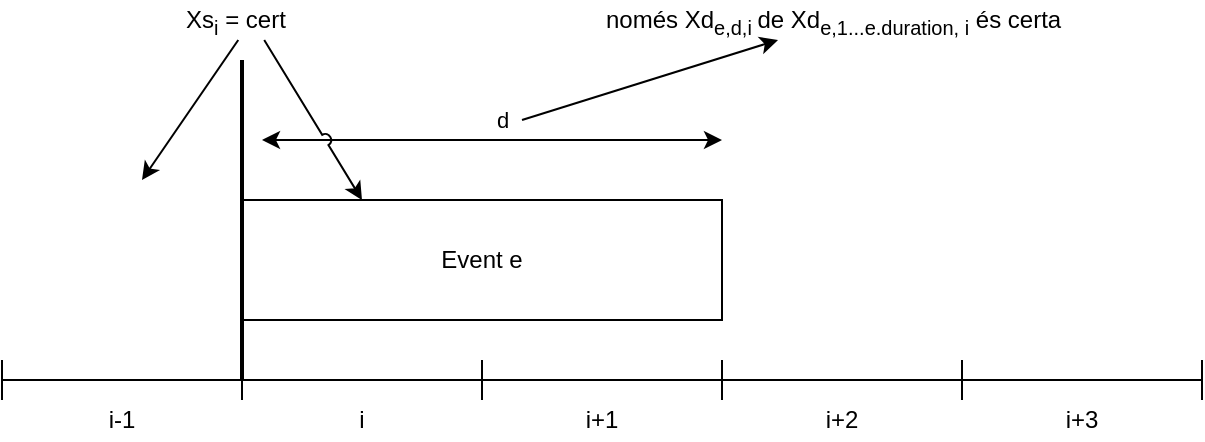 <mxfile version="11.2.8" type="device" pages="1"><diagram id="NZAjRQVSMVhmqeY03-D2" name="Page-1"><mxGraphModel dx="2030" dy="1145" grid="1" gridSize="10" guides="1" tooltips="1" connect="1" arrows="1" fold="1" page="1" pageScale="1" pageWidth="827" pageHeight="1169" math="0" shadow="0"><root><mxCell id="0"/><mxCell id="1" parent="0"/><mxCell id="ajtMjCgiTz4L35dRaGM7-3" value="" style="shape=crossbar;whiteSpace=wrap;html=1;rounded=1;" vertex="1" parent="1"><mxGeometry x="40" y="510" width="120" height="20" as="geometry"/></mxCell><mxCell id="ajtMjCgiTz4L35dRaGM7-4" value="" style="shape=crossbar;whiteSpace=wrap;html=1;rounded=1;" vertex="1" parent="1"><mxGeometry x="160" y="510" width="120" height="20" as="geometry"/></mxCell><mxCell id="ajtMjCgiTz4L35dRaGM7-5" value="" style="shape=crossbar;whiteSpace=wrap;html=1;rounded=1;" vertex="1" parent="1"><mxGeometry x="280" y="510" width="120" height="20" as="geometry"/></mxCell><mxCell id="ajtMjCgiTz4L35dRaGM7-6" value="" style="shape=crossbar;whiteSpace=wrap;html=1;rounded=1;" vertex="1" parent="1"><mxGeometry x="400" y="510" width="120" height="20" as="geometry"/></mxCell><mxCell id="ajtMjCgiTz4L35dRaGM7-7" value="" style="shape=crossbar;whiteSpace=wrap;html=1;rounded=1;" vertex="1" parent="1"><mxGeometry x="520" y="510" width="120" height="20" as="geometry"/></mxCell><mxCell id="ajtMjCgiTz4L35dRaGM7-9" value="Event e" style="rounded=0;whiteSpace=wrap;html=1;" vertex="1" parent="1"><mxGeometry x="160" y="430" width="240" height="60" as="geometry"/></mxCell><mxCell id="ajtMjCgiTz4L35dRaGM7-10" value="i-1" style="text;html=1;strokeColor=none;fillColor=none;align=center;verticalAlign=middle;whiteSpace=wrap;rounded=0;" vertex="1" parent="1"><mxGeometry x="80" y="530" width="40" height="20" as="geometry"/></mxCell><mxCell id="ajtMjCgiTz4L35dRaGM7-11" value="i" style="text;html=1;strokeColor=none;fillColor=none;align=center;verticalAlign=middle;whiteSpace=wrap;rounded=0;" vertex="1" parent="1"><mxGeometry x="200" y="530" width="40" height="20" as="geometry"/></mxCell><mxCell id="ajtMjCgiTz4L35dRaGM7-12" value="i+1" style="text;html=1;strokeColor=none;fillColor=none;align=center;verticalAlign=middle;whiteSpace=wrap;rounded=0;" vertex="1" parent="1"><mxGeometry x="320" y="530" width="40" height="20" as="geometry"/></mxCell><mxCell id="ajtMjCgiTz4L35dRaGM7-13" value="i+2" style="text;html=1;strokeColor=none;fillColor=none;align=center;verticalAlign=middle;whiteSpace=wrap;rounded=0;" vertex="1" parent="1"><mxGeometry x="440" y="530" width="40" height="20" as="geometry"/></mxCell><mxCell id="ajtMjCgiTz4L35dRaGM7-14" value="i+3" style="text;html=1;strokeColor=none;fillColor=none;align=center;verticalAlign=middle;whiteSpace=wrap;rounded=0;" vertex="1" parent="1"><mxGeometry x="560" y="530" width="40" height="20" as="geometry"/></mxCell><mxCell id="ajtMjCgiTz4L35dRaGM7-15" value="" style="line;strokeWidth=2;direction=south;html=1;" vertex="1" parent="1"><mxGeometry x="155" y="360" width="10" height="160" as="geometry"/></mxCell><mxCell id="ajtMjCgiTz4L35dRaGM7-22" style="edgeStyle=none;rounded=0;jumpStyle=arc;orthogonalLoop=1;jettySize=auto;html=1;startArrow=none;startFill=0;endArrow=classic;endFill=1;" edge="1" parent="1" source="ajtMjCgiTz4L35dRaGM7-16"><mxGeometry relative="1" as="geometry"><mxPoint x="110" y="420" as="targetPoint"/></mxGeometry></mxCell><mxCell id="ajtMjCgiTz4L35dRaGM7-16" value="Xs&lt;sub&gt;i&lt;/sub&gt;&amp;nbsp;= cert" style="text;html=1;resizable=0;points=[];autosize=1;align=left;verticalAlign=top;spacingTop=-4;" vertex="1" parent="1"><mxGeometry x="130" y="330" width="70" height="20" as="geometry"/></mxCell><mxCell id="ajtMjCgiTz4L35dRaGM7-18" value="d" style="endArrow=classic;startArrow=classic;html=1;jumpStyle=none;" edge="1" parent="1"><mxGeometry x="0.043" y="10" width="50" height="50" relative="1" as="geometry"><mxPoint x="170" y="400" as="sourcePoint"/><mxPoint x="400" y="400" as="targetPoint"/><Array as="points"/><mxPoint as="offset"/></mxGeometry></mxCell><mxCell id="ajtMjCgiTz4L35dRaGM7-20" style="rounded=0;orthogonalLoop=1;jettySize=auto;html=1;endArrow=none;endFill=0;startArrow=classic;startFill=1;" edge="1" parent="1" source="ajtMjCgiTz4L35dRaGM7-19"><mxGeometry relative="1" as="geometry"><mxPoint x="300" y="390" as="targetPoint"/></mxGeometry></mxCell><mxCell id="ajtMjCgiTz4L35dRaGM7-19" value="només Xd&lt;sub&gt;e,d,i &lt;/sub&gt;de Xd&lt;sub&gt;e,1...e.duration, i&lt;/sub&gt;&amp;nbsp;és certa" style="text;html=1;resizable=0;points=[];autosize=1;align=left;verticalAlign=top;spacingTop=-4;" vertex="1" parent="1"><mxGeometry x="340" y="330" width="240" height="20" as="geometry"/></mxCell><mxCell id="ajtMjCgiTz4L35dRaGM7-21" style="edgeStyle=none;rounded=0;orthogonalLoop=1;jettySize=auto;html=1;entryX=0.25;entryY=0;entryDx=0;entryDy=0;startArrow=none;startFill=0;endArrow=classic;endFill=1;jumpStyle=arc;" edge="1" parent="1" source="ajtMjCgiTz4L35dRaGM7-16" target="ajtMjCgiTz4L35dRaGM7-9"><mxGeometry relative="1" as="geometry"/></mxCell></root></mxGraphModel></diagram></mxfile>